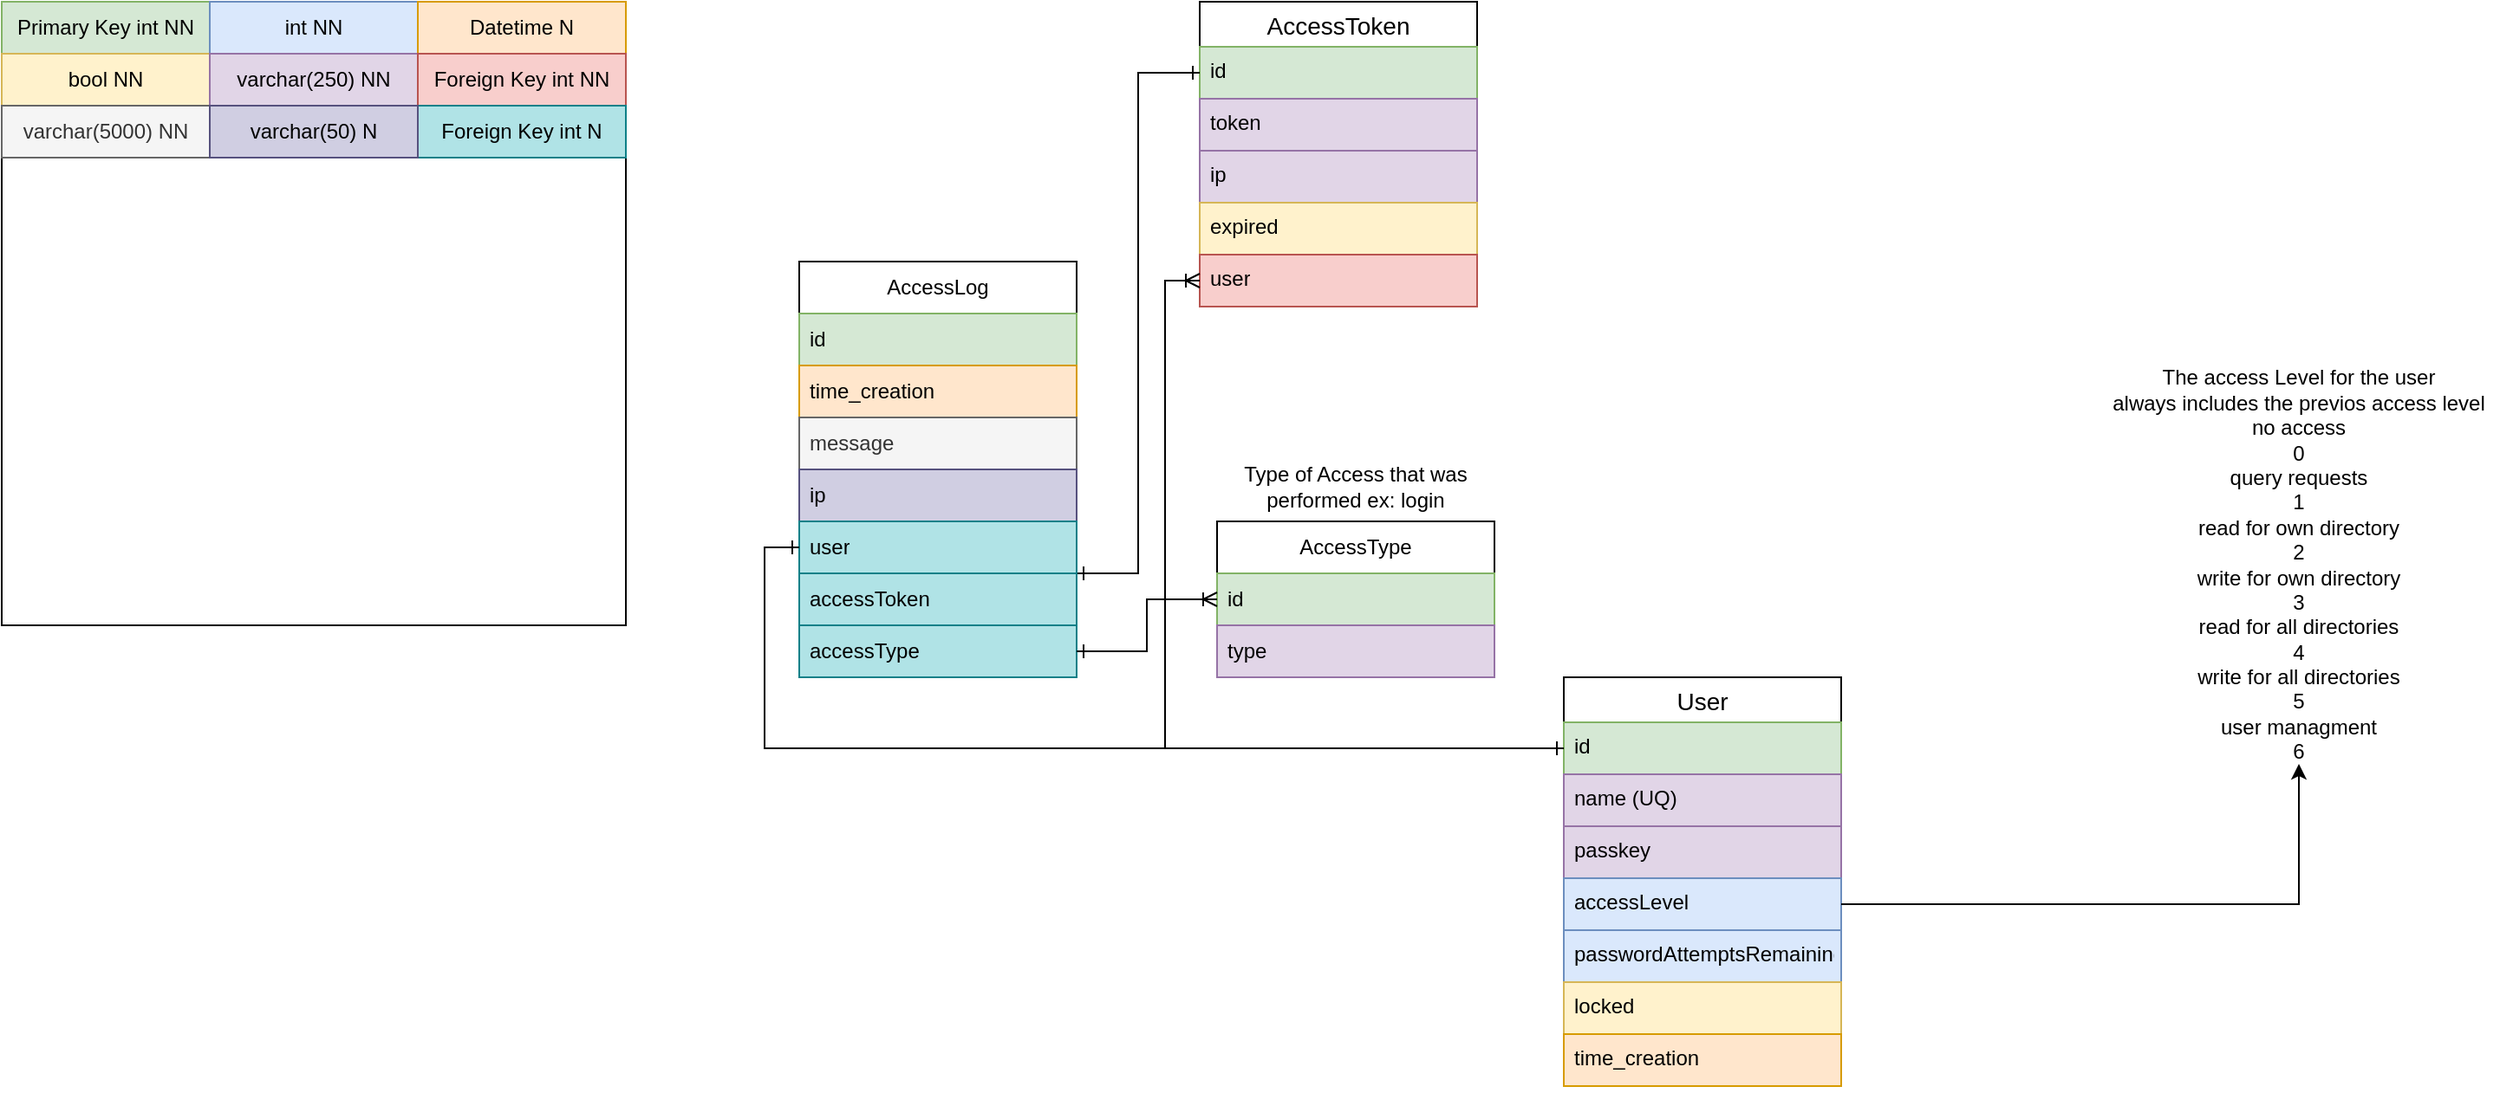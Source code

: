 <mxfile version="21.3.7" type="device">
  <diagram name="Page-1" id="KxiMXlsNdQkw01ZYBWxt">
    <mxGraphModel dx="1674" dy="836" grid="1" gridSize="10" guides="1" tooltips="1" connect="1" arrows="1" fold="1" page="1" pageScale="1" pageWidth="827" pageHeight="1169" math="0" shadow="0">
      <root>
        <mxCell id="0" />
        <mxCell id="1" parent="0" />
        <mxCell id="Ontk7vjWD-6n_7XR-B6x-1" value="User" style="swimlane;fontStyle=0;childLayout=stackLayout;horizontal=1;startSize=26;horizontalStack=0;resizeParent=1;resizeParentMax=0;resizeLast=0;collapsible=1;marginBottom=0;align=center;fontSize=14;" parent="1" vertex="1">
          <mxGeometry x="901" y="390" width="160" height="236" as="geometry" />
        </mxCell>
        <mxCell id="Ontk7vjWD-6n_7XR-B6x-2" value="id" style="text;strokeColor=#82b366;fillColor=#d5e8d4;spacingLeft=4;spacingRight=4;overflow=hidden;rotatable=0;points=[[0,0.5],[1,0.5]];portConstraint=eastwest;fontSize=12;whiteSpace=wrap;html=1;" parent="Ontk7vjWD-6n_7XR-B6x-1" vertex="1">
          <mxGeometry y="26" width="160" height="30" as="geometry" />
        </mxCell>
        <mxCell id="rMWHNyJeiewgY2snoswz-1" value="name (UQ)" style="text;strokeColor=#9673a6;fillColor=#e1d5e7;spacingLeft=4;spacingRight=4;overflow=hidden;rotatable=0;points=[[0,0.5],[1,0.5]];portConstraint=eastwest;fontSize=12;whiteSpace=wrap;html=1;" parent="Ontk7vjWD-6n_7XR-B6x-1" vertex="1">
          <mxGeometry y="56" width="160" height="30" as="geometry" />
        </mxCell>
        <mxCell id="Ontk7vjWD-6n_7XR-B6x-3" value="passkey" style="text;strokeColor=#9673a6;fillColor=#e1d5e7;spacingLeft=4;spacingRight=4;overflow=hidden;rotatable=0;points=[[0,0.5],[1,0.5]];portConstraint=eastwest;fontSize=12;whiteSpace=wrap;html=1;" parent="Ontk7vjWD-6n_7XR-B6x-1" vertex="1">
          <mxGeometry y="86" width="160" height="30" as="geometry" />
        </mxCell>
        <mxCell id="UV_OskQfI4QZsb0Tx4-d-1" value="accessLevel" style="text;strokeColor=#6c8ebf;fillColor=#dae8fc;spacingLeft=4;spacingRight=4;overflow=hidden;rotatable=0;points=[[0,0.5],[1,0.5]];portConstraint=eastwest;fontSize=12;whiteSpace=wrap;html=1;" parent="Ontk7vjWD-6n_7XR-B6x-1" vertex="1">
          <mxGeometry y="116" width="160" height="30" as="geometry" />
        </mxCell>
        <mxCell id="jWWq-noZOAVBTsODnjyS-1" value="passwordAttemptsRemaining" style="text;strokeColor=#6c8ebf;fillColor=#dae8fc;spacingLeft=4;spacingRight=4;overflow=hidden;rotatable=0;points=[[0,0.5],[1,0.5]];portConstraint=eastwest;fontSize=12;whiteSpace=wrap;html=1;" parent="Ontk7vjWD-6n_7XR-B6x-1" vertex="1">
          <mxGeometry y="146" width="160" height="30" as="geometry" />
        </mxCell>
        <mxCell id="jWWq-noZOAVBTsODnjyS-2" value="locked" style="text;strokeColor=#d6b656;fillColor=#fff2cc;spacingLeft=4;spacingRight=4;overflow=hidden;rotatable=0;points=[[0,0.5],[1,0.5]];portConstraint=eastwest;fontSize=12;whiteSpace=wrap;html=1;" parent="Ontk7vjWD-6n_7XR-B6x-1" vertex="1">
          <mxGeometry y="176" width="160" height="30" as="geometry" />
        </mxCell>
        <mxCell id="Ontk7vjWD-6n_7XR-B6x-4" value="time_creation" style="text;strokeColor=#d79b00;fillColor=#ffe6cc;spacingLeft=4;spacingRight=4;overflow=hidden;rotatable=0;points=[[0,0.5],[1,0.5]];portConstraint=eastwest;fontSize=12;whiteSpace=wrap;html=1;" parent="Ontk7vjWD-6n_7XR-B6x-1" vertex="1">
          <mxGeometry y="206" width="160" height="30" as="geometry" />
        </mxCell>
        <mxCell id="Ontk7vjWD-6n_7XR-B6x-5" value="" style="whiteSpace=wrap;html=1;aspect=fixed;" parent="1" vertex="1">
          <mxGeometry width="360" height="360" as="geometry" />
        </mxCell>
        <mxCell id="Ontk7vjWD-6n_7XR-B6x-6" value="Primary Key int NN" style="text;html=1;strokeColor=#82b366;fillColor=#d5e8d4;align=center;verticalAlign=middle;whiteSpace=wrap;rounded=0;" parent="1" vertex="1">
          <mxGeometry width="120" height="30" as="geometry" />
        </mxCell>
        <mxCell id="Ontk7vjWD-6n_7XR-B6x-7" value="int NN" style="text;html=1;strokeColor=#6c8ebf;fillColor=#dae8fc;align=center;verticalAlign=middle;whiteSpace=wrap;rounded=0;" parent="1" vertex="1">
          <mxGeometry x="120" width="120" height="30" as="geometry" />
        </mxCell>
        <mxCell id="Ontk7vjWD-6n_7XR-B6x-8" value="Datetime N" style="text;html=1;strokeColor=#d79b00;fillColor=#ffe6cc;align=center;verticalAlign=middle;whiteSpace=wrap;rounded=0;" parent="1" vertex="1">
          <mxGeometry x="240" width="120" height="30" as="geometry" />
        </mxCell>
        <mxCell id="Ontk7vjWD-6n_7XR-B6x-11" value="bool NN" style="text;html=1;strokeColor=#d6b656;fillColor=#fff2cc;align=center;verticalAlign=middle;whiteSpace=wrap;rounded=0;" parent="1" vertex="1">
          <mxGeometry y="30" width="120" height="30" as="geometry" />
        </mxCell>
        <mxCell id="Ontk7vjWD-6n_7XR-B6x-12" value="AccessToken" style="swimlane;fontStyle=0;childLayout=stackLayout;horizontal=1;startSize=26;horizontalStack=0;resizeParent=1;resizeParentMax=0;resizeLast=0;collapsible=1;marginBottom=0;align=center;fontSize=14;" parent="1" vertex="1">
          <mxGeometry x="691" width="160" height="176" as="geometry" />
        </mxCell>
        <mxCell id="Ontk7vjWD-6n_7XR-B6x-13" value="id" style="text;strokeColor=#82b366;fillColor=#d5e8d4;spacingLeft=4;spacingRight=4;overflow=hidden;rotatable=0;points=[[0,0.5],[1,0.5]];portConstraint=eastwest;fontSize=12;whiteSpace=wrap;html=1;" parent="Ontk7vjWD-6n_7XR-B6x-12" vertex="1">
          <mxGeometry y="26" width="160" height="30" as="geometry" />
        </mxCell>
        <mxCell id="Ontk7vjWD-6n_7XR-B6x-14" value="token" style="text;strokeColor=#9673a6;fillColor=#e1d5e7;spacingLeft=4;spacingRight=4;overflow=hidden;rotatable=0;points=[[0,0.5],[1,0.5]];portConstraint=eastwest;fontSize=12;whiteSpace=wrap;html=1;" parent="Ontk7vjWD-6n_7XR-B6x-12" vertex="1">
          <mxGeometry y="56" width="160" height="30" as="geometry" />
        </mxCell>
        <mxCell id="scAQBQb33RMRC149l6Ui-1" value="ip" style="text;strokeColor=#9673a6;fillColor=#e1d5e7;spacingLeft=4;spacingRight=4;overflow=hidden;rotatable=0;points=[[0,0.5],[1,0.5]];portConstraint=eastwest;fontSize=12;whiteSpace=wrap;html=1;" vertex="1" parent="Ontk7vjWD-6n_7XR-B6x-12">
          <mxGeometry y="86" width="160" height="30" as="geometry" />
        </mxCell>
        <mxCell id="Ontk7vjWD-6n_7XR-B6x-15" value="expired" style="text;strokeColor=#d6b656;fillColor=#fff2cc;spacingLeft=4;spacingRight=4;overflow=hidden;rotatable=0;points=[[0,0.5],[1,0.5]];portConstraint=eastwest;fontSize=12;whiteSpace=wrap;html=1;" parent="Ontk7vjWD-6n_7XR-B6x-12" vertex="1">
          <mxGeometry y="116" width="160" height="30" as="geometry" />
        </mxCell>
        <mxCell id="Ontk7vjWD-6n_7XR-B6x-18" value="user" style="text;strokeColor=#b85450;fillColor=#f8cecc;spacingLeft=4;spacingRight=4;overflow=hidden;rotatable=0;points=[[0,0.5],[1,0.5]];portConstraint=eastwest;fontSize=12;whiteSpace=wrap;html=1;" parent="Ontk7vjWD-6n_7XR-B6x-12" vertex="1">
          <mxGeometry y="146" width="160" height="30" as="geometry" />
        </mxCell>
        <mxCell id="Ontk7vjWD-6n_7XR-B6x-17" value="varchar(250) NN" style="text;html=1;strokeColor=#9673a6;fillColor=#e1d5e7;align=center;verticalAlign=middle;whiteSpace=wrap;rounded=0;" parent="1" vertex="1">
          <mxGeometry x="120" y="30" width="120" height="30" as="geometry" />
        </mxCell>
        <mxCell id="Ontk7vjWD-6n_7XR-B6x-19" value="Foreign Key int NN" style="text;html=1;strokeColor=#b85450;fillColor=#f8cecc;align=center;verticalAlign=middle;whiteSpace=wrap;rounded=0;" parent="1" vertex="1">
          <mxGeometry x="240" y="30" width="120" height="30" as="geometry" />
        </mxCell>
        <mxCell id="Ontk7vjWD-6n_7XR-B6x-20" style="edgeStyle=orthogonalEdgeStyle;rounded=0;orthogonalLoop=1;jettySize=auto;html=1;exitX=0;exitY=0.5;exitDx=0;exitDy=0;startArrow=ERoneToMany;startFill=0;endArrow=ERone;endFill=0;" parent="1" source="Ontk7vjWD-6n_7XR-B6x-18" target="Ontk7vjWD-6n_7XR-B6x-2" edge="1">
          <mxGeometry relative="1" as="geometry" />
        </mxCell>
        <mxCell id="Ontk7vjWD-6n_7XR-B6x-35" style="edgeStyle=orthogonalEdgeStyle;rounded=0;orthogonalLoop=1;jettySize=auto;html=1;exitX=1;exitY=0.75;exitDx=0;exitDy=0;startArrow=ERone;startFill=0;endArrow=ERone;endFill=0;" parent="1" source="Ontk7vjWD-6n_7XR-B6x-21" target="Ontk7vjWD-6n_7XR-B6x-13" edge="1">
          <mxGeometry relative="1" as="geometry" />
        </mxCell>
        <mxCell id="Ontk7vjWD-6n_7XR-B6x-21" value="AccessLog" style="swimlane;fontStyle=0;childLayout=stackLayout;horizontal=1;startSize=30;horizontalStack=0;resizeParent=1;resizeParentMax=0;resizeLast=0;collapsible=1;marginBottom=0;whiteSpace=wrap;html=1;" parent="1" vertex="1">
          <mxGeometry x="460" y="150" width="160" height="240" as="geometry" />
        </mxCell>
        <mxCell id="Ontk7vjWD-6n_7XR-B6x-22" value="id" style="text;strokeColor=#82b366;fillColor=#d5e8d4;align=left;verticalAlign=middle;spacingLeft=4;spacingRight=4;overflow=hidden;points=[[0,0.5],[1,0.5]];portConstraint=eastwest;rotatable=0;whiteSpace=wrap;html=1;" parent="Ontk7vjWD-6n_7XR-B6x-21" vertex="1">
          <mxGeometry y="30" width="160" height="30" as="geometry" />
        </mxCell>
        <mxCell id="Ontk7vjWD-6n_7XR-B6x-23" value="time_creation" style="text;strokeColor=#d79b00;fillColor=#ffe6cc;align=left;verticalAlign=middle;spacingLeft=4;spacingRight=4;overflow=hidden;points=[[0,0.5],[1,0.5]];portConstraint=eastwest;rotatable=0;whiteSpace=wrap;html=1;" parent="Ontk7vjWD-6n_7XR-B6x-21" vertex="1">
          <mxGeometry y="60" width="160" height="30" as="geometry" />
        </mxCell>
        <mxCell id="Ontk7vjWD-6n_7XR-B6x-36" value="message" style="text;strokeColor=#666666;fillColor=#f5f5f5;align=left;verticalAlign=middle;spacingLeft=4;spacingRight=4;overflow=hidden;points=[[0,0.5],[1,0.5]];portConstraint=eastwest;rotatable=0;whiteSpace=wrap;html=1;fontColor=#333333;" parent="Ontk7vjWD-6n_7XR-B6x-21" vertex="1">
          <mxGeometry y="90" width="160" height="30" as="geometry" />
        </mxCell>
        <mxCell id="z6DRPAj7RePSow2X0bur-1" value="ip" style="text;strokeColor=#56517e;fillColor=#d0cee2;align=left;verticalAlign=middle;spacingLeft=4;spacingRight=4;overflow=hidden;points=[[0,0.5],[1,0.5]];portConstraint=eastwest;rotatable=0;whiteSpace=wrap;html=1;" parent="Ontk7vjWD-6n_7XR-B6x-21" vertex="1">
          <mxGeometry y="120" width="160" height="30" as="geometry" />
        </mxCell>
        <mxCell id="Ontk7vjWD-6n_7XR-B6x-32" value="user" style="text;strokeColor=#0e8088;fillColor=#b0e3e6;align=left;verticalAlign=middle;spacingLeft=4;spacingRight=4;overflow=hidden;points=[[0,0.5],[1,0.5]];portConstraint=eastwest;rotatable=0;whiteSpace=wrap;html=1;" parent="Ontk7vjWD-6n_7XR-B6x-21" vertex="1">
          <mxGeometry y="150" width="160" height="30" as="geometry" />
        </mxCell>
        <mxCell id="Ontk7vjWD-6n_7XR-B6x-34" value="accessToken" style="text;strokeColor=#0e8088;fillColor=#b0e3e6;align=left;verticalAlign=middle;spacingLeft=4;spacingRight=4;overflow=hidden;points=[[0,0.5],[1,0.5]];portConstraint=eastwest;rotatable=0;whiteSpace=wrap;html=1;" parent="Ontk7vjWD-6n_7XR-B6x-21" vertex="1">
          <mxGeometry y="180" width="160" height="30" as="geometry" />
        </mxCell>
        <mxCell id="Ontk7vjWD-6n_7XR-B6x-24" value="accessType" style="text;strokeColor=#0e8088;fillColor=#b0e3e6;align=left;verticalAlign=middle;spacingLeft=4;spacingRight=4;overflow=hidden;points=[[0,0.5],[1,0.5]];portConstraint=eastwest;rotatable=0;whiteSpace=wrap;html=1;" parent="Ontk7vjWD-6n_7XR-B6x-21" vertex="1">
          <mxGeometry y="210" width="160" height="30" as="geometry" />
        </mxCell>
        <mxCell id="Ontk7vjWD-6n_7XR-B6x-25" value="AccessType" style="swimlane;fontStyle=0;childLayout=stackLayout;horizontal=1;startSize=30;horizontalStack=0;resizeParent=1;resizeParentMax=0;resizeLast=0;collapsible=1;marginBottom=0;whiteSpace=wrap;html=1;" parent="1" vertex="1">
          <mxGeometry x="701" y="300" width="160" height="90" as="geometry" />
        </mxCell>
        <mxCell id="Ontk7vjWD-6n_7XR-B6x-26" value="id" style="text;strokeColor=#82b366;fillColor=#d5e8d4;align=left;verticalAlign=middle;spacingLeft=4;spacingRight=4;overflow=hidden;points=[[0,0.5],[1,0.5]];portConstraint=eastwest;rotatable=0;whiteSpace=wrap;html=1;" parent="Ontk7vjWD-6n_7XR-B6x-25" vertex="1">
          <mxGeometry y="30" width="160" height="30" as="geometry" />
        </mxCell>
        <mxCell id="Ontk7vjWD-6n_7XR-B6x-28" value="type" style="text;strokeColor=#9673a6;fillColor=#e1d5e7;align=left;verticalAlign=middle;spacingLeft=4;spacingRight=4;overflow=hidden;points=[[0,0.5],[1,0.5]];portConstraint=eastwest;rotatable=0;whiteSpace=wrap;html=1;" parent="Ontk7vjWD-6n_7XR-B6x-25" vertex="1">
          <mxGeometry y="60" width="160" height="30" as="geometry" />
        </mxCell>
        <mxCell id="Ontk7vjWD-6n_7XR-B6x-29" value="varchar(5000) NN" style="text;html=1;align=center;verticalAlign=middle;whiteSpace=wrap;rounded=0;fillColor=#f5f5f5;fontColor=#333333;strokeColor=#666666;" parent="1" vertex="1">
          <mxGeometry y="60" width="120" height="30" as="geometry" />
        </mxCell>
        <mxCell id="Ontk7vjWD-6n_7XR-B6x-30" value="Type of Access that was performed ex: login" style="text;html=1;strokeColor=none;fillColor=none;align=center;verticalAlign=middle;whiteSpace=wrap;rounded=0;" parent="1" vertex="1">
          <mxGeometry x="701" y="260" width="160" height="40" as="geometry" />
        </mxCell>
        <mxCell id="Ontk7vjWD-6n_7XR-B6x-31" style="edgeStyle=orthogonalEdgeStyle;rounded=0;orthogonalLoop=1;jettySize=auto;html=1;exitX=1;exitY=0.5;exitDx=0;exitDy=0;endArrow=ERoneToMany;endFill=0;startArrow=ERone;startFill=0;" parent="1" source="Ontk7vjWD-6n_7XR-B6x-24" target="Ontk7vjWD-6n_7XR-B6x-26" edge="1">
          <mxGeometry relative="1" as="geometry" />
        </mxCell>
        <mxCell id="Ontk7vjWD-6n_7XR-B6x-33" style="edgeStyle=orthogonalEdgeStyle;rounded=0;orthogonalLoop=1;jettySize=auto;html=1;exitX=0;exitY=0.5;exitDx=0;exitDy=0;endArrow=ERone;endFill=0;startArrow=ERone;startFill=0;" parent="1" source="Ontk7vjWD-6n_7XR-B6x-32" target="Ontk7vjWD-6n_7XR-B6x-2" edge="1">
          <mxGeometry relative="1" as="geometry" />
        </mxCell>
        <mxCell id="Ontk7vjWD-6n_7XR-B6x-37" value="Foreign Key int N" style="text;html=1;strokeColor=#0e8088;fillColor=#b0e3e6;align=center;verticalAlign=middle;whiteSpace=wrap;rounded=0;" parent="1" vertex="1">
          <mxGeometry x="240" y="60" width="120" height="30" as="geometry" />
        </mxCell>
        <mxCell id="z6DRPAj7RePSow2X0bur-2" value="varchar(50) N" style="text;html=1;strokeColor=#56517e;fillColor=#d0cee2;align=center;verticalAlign=middle;whiteSpace=wrap;rounded=0;" parent="1" vertex="1">
          <mxGeometry x="120" y="60" width="120" height="30" as="geometry" />
        </mxCell>
        <mxCell id="UV_OskQfI4QZsb0Tx4-d-3" value="The access Level for the user&lt;div&gt;always includes the previos access level&lt;div&gt;&lt;div&gt;no access&lt;/div&gt;&lt;div&gt;0&lt;/div&gt;&lt;div&gt;query requests&lt;/div&gt;&lt;div&gt;1&lt;/div&gt;&lt;div&gt;read for own directory&lt;/div&gt;&lt;div&gt;2&lt;/div&gt;&lt;div&gt;write for own directory&lt;/div&gt;&lt;div&gt;3&lt;/div&gt;&lt;div&gt;read for all directories&lt;/div&gt;&lt;div&gt;4&lt;/div&gt;&lt;div&gt;write for all directories&lt;/div&gt;&lt;div&gt;5&lt;/div&gt;&lt;div&gt;user managment&lt;/div&gt;&lt;/div&gt;&lt;/div&gt;&lt;div&gt;6&lt;/div&gt;" style="text;html=1;align=center;verticalAlign=middle;whiteSpace=wrap;rounded=0;" parent="1" vertex="1">
          <mxGeometry x="1210" y="210" width="230" height="230" as="geometry" />
        </mxCell>
        <mxCell id="UV_OskQfI4QZsb0Tx4-d-2" style="edgeStyle=orthogonalEdgeStyle;rounded=0;orthogonalLoop=1;jettySize=auto;html=1;exitX=1;exitY=0.5;exitDx=0;exitDy=0;" parent="1" source="UV_OskQfI4QZsb0Tx4-d-1" target="UV_OskQfI4QZsb0Tx4-d-3" edge="1">
          <mxGeometry relative="1" as="geometry">
            <mxPoint x="1280" y="240" as="targetPoint" />
          </mxGeometry>
        </mxCell>
      </root>
    </mxGraphModel>
  </diagram>
</mxfile>
